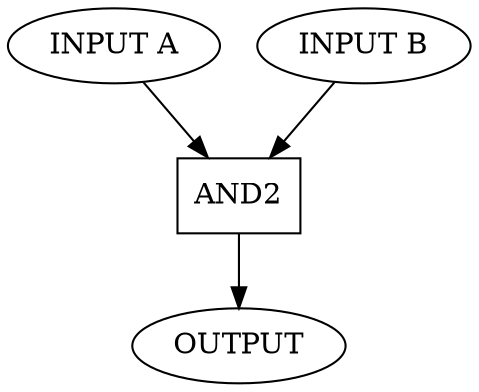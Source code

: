 digraph test {
    I1 [label = "INPUT A"];
    I2 [label = "INPUT B"];
    GATE [label = "AND2" shape=box];
    O [label = "OUTPUT"];
    I1 -> GATE -> O;
    I2 -> GATE;
}